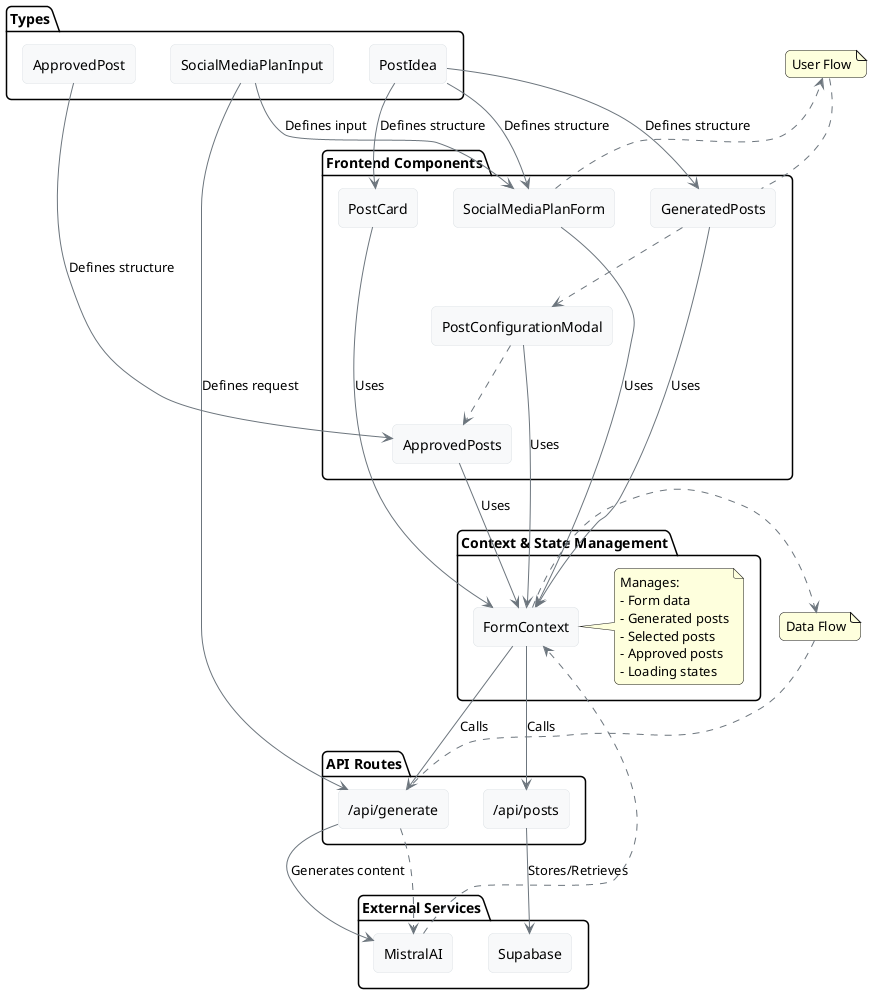 @startuml Social Media Content Planner Architecture

' Styling
skinparam componentStyle rectangle
skinparam backgroundColor white
skinparam roundcorner 10
skinparam component {
  BackgroundColor #f8f9fa
  BorderColor #dee2e6
  ArrowColor #6c757d
}

' Components
package "Frontend Components" {
  [SocialMediaPlanForm] as form
  [GeneratedPosts] as generated
  [PostCard] as card
  [PostConfigurationModal] as modal
  [ApprovedPosts] as approved
}

package "Context & State Management" {
  [FormContext] as context
  note right of context
    Manages:
    - Form data
    - Generated posts
    - Selected posts
    - Approved posts
    - Loading states
  end note
}

package "API Routes" {
  [/api/generate] as genApi
  [/api/posts] as postsApi
}

package "External Services" {
  [MistralAI] as mistral
  [Supabase] as supabase
}

package "Types" {
  [PostIdea] as postType
  [ApprovedPost] as approvedType
  [SocialMediaPlanInput] as inputType
}

' Relationships
form --> context : Uses
generated --> context : Uses
approved --> context : Uses
card --> context : Uses
modal --> context : Uses

context --> genApi : Calls
context --> postsApi : Calls

genApi --> mistral : Generates content
postsApi --> supabase : Stores/Retrieves

postType --> form : Defines structure
postType --> generated : Defines structure
postType --> card : Defines structure
approvedType --> approved : Defines structure
inputType --> form : Defines input
inputType --> genApi : Defines request

' Flow
note "User Flow" as N1
form ..> N1
N1 .. generated
generated ..> modal
modal ..> approved

note "Data Flow" as N2
context ..> N2
N2 .. genApi
genApi ..> mistral
mistral ..> context

@enduml
